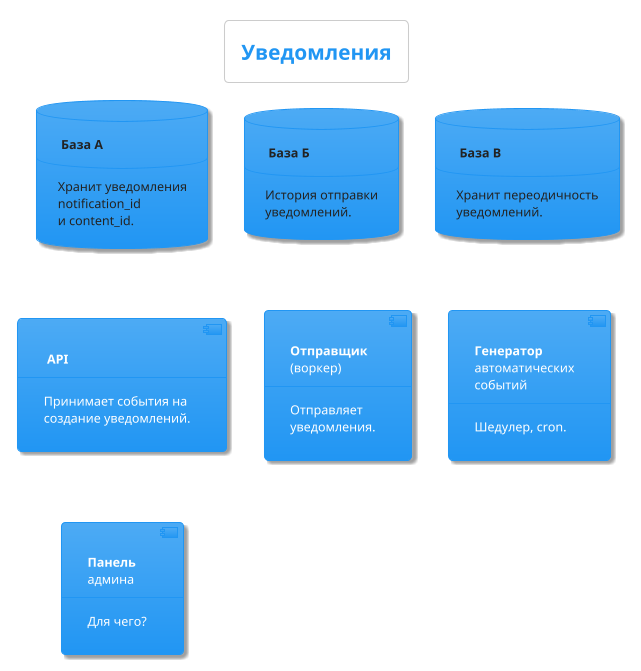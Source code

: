 @startuml to_be
!theme materia
skinparam actorStyle awesome
skinparam packageStyle rectangle

title Уведомления

database NotificationDB [
  <b> База А
  ----
  Хранит уведомления
  notification_id
  и content_id.
]
database NotificationHistoryDB [
  <b> База Б
  ----
  История отправки
  уведомлений.
]
database ScheduleDB [
  <b> База В
  ----
  Хранит переодичность
  уведомлений.
]

component NotificationsAPI [
  <b> API
  ----
  Принимает события на
  создание уведомлений.
]
component SendingWorker [
  <b>Отправщик
  (воркер)
  ----
  Отправляет
  уведомления.
]
component AutoEventsGenerator [
  <b>Генератор
  автоматических
  событий
  ----
  Шедулер, cron.
]
component AdminPanel [
  <b>Панель
  админа
  ----
  Для чего?
]

@enduml
